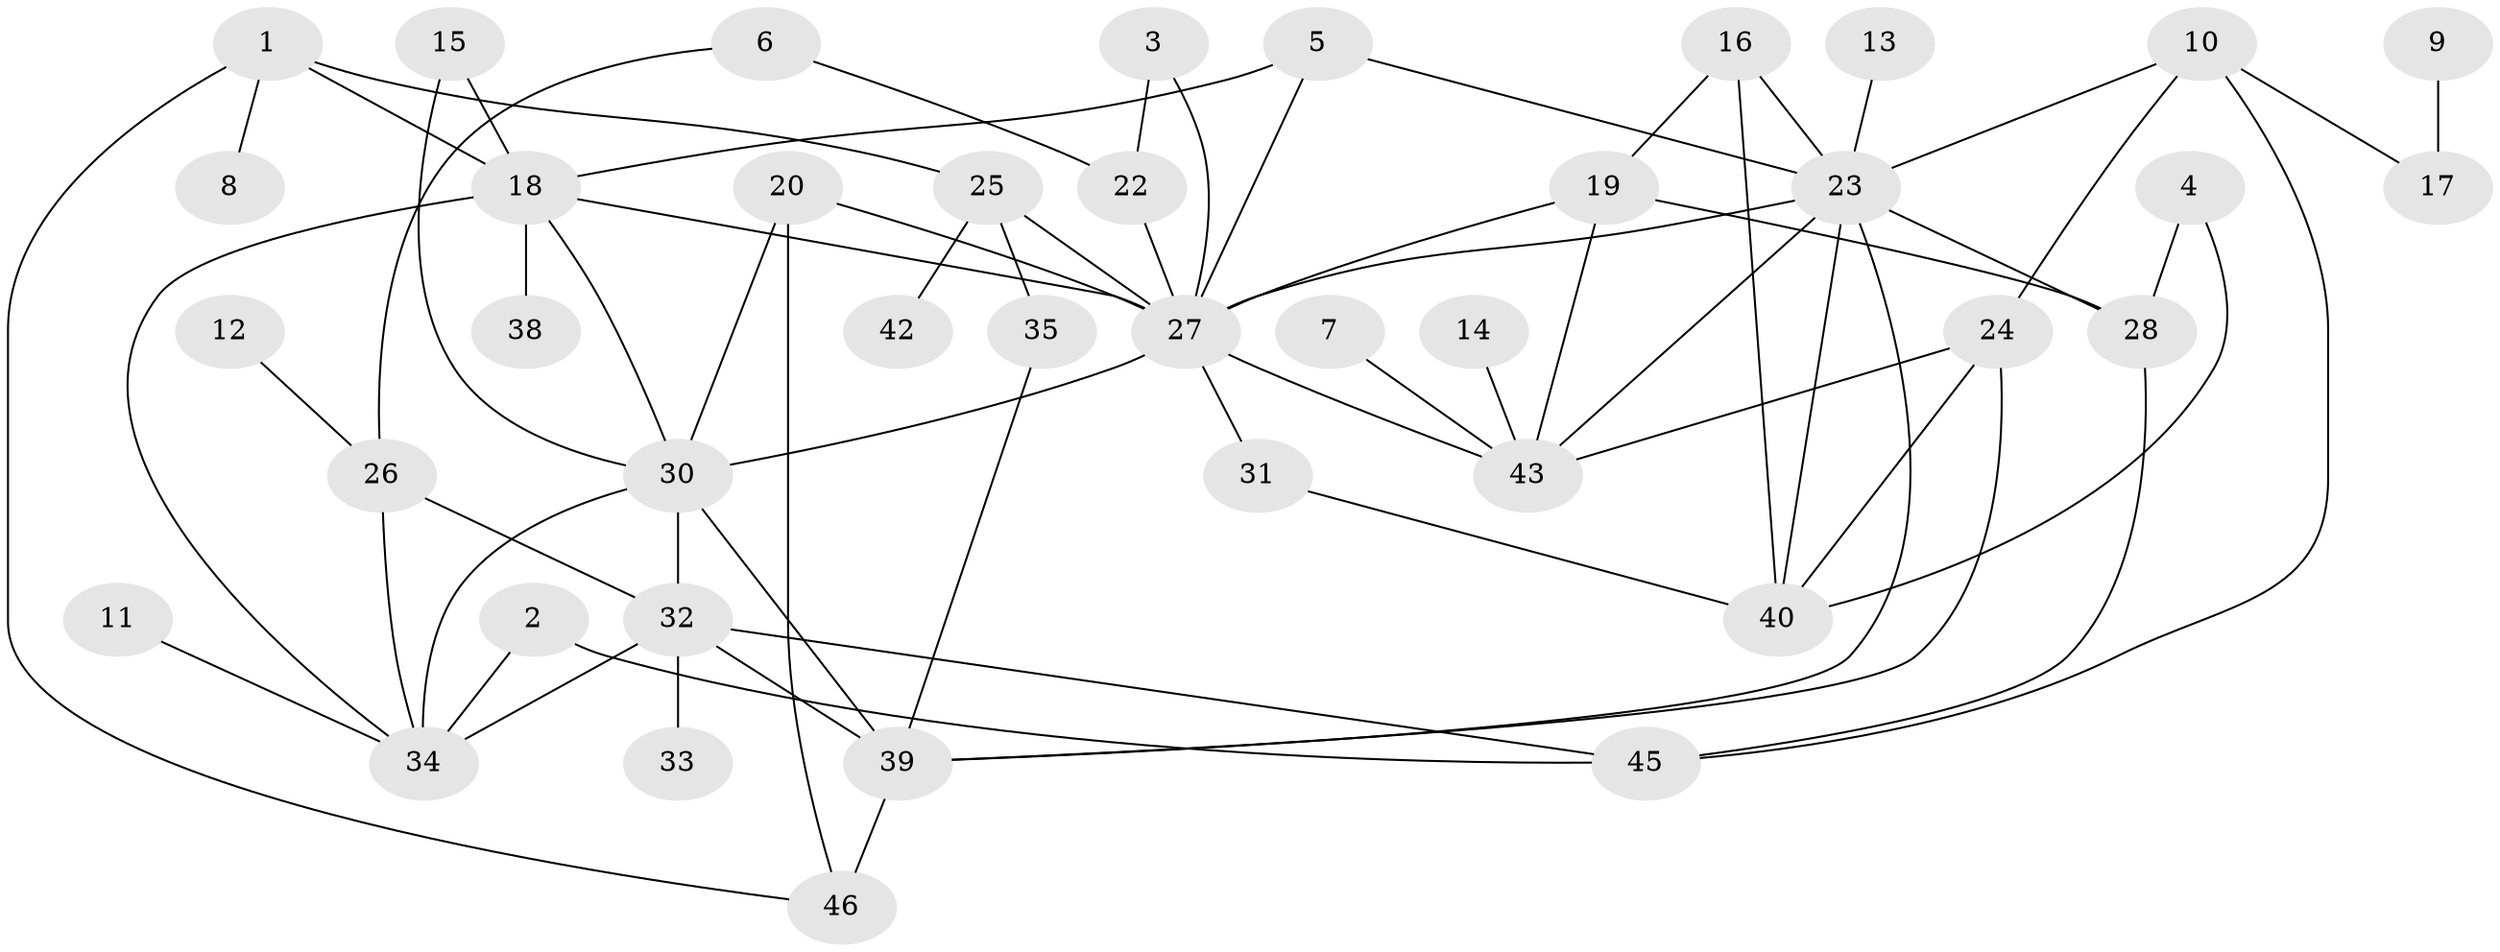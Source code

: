 // original degree distribution, {2: 0.2391304347826087, 4: 0.08695652173913043, 1: 0.20652173913043478, 3: 0.2717391304347826, 5: 0.08695652173913043, 7: 0.021739130434782608, 6: 0.021739130434782608, 8: 0.010869565217391304, 0: 0.05434782608695652}
// Generated by graph-tools (version 1.1) at 2025/49/03/09/25 03:49:11]
// undirected, 40 vertices, 68 edges
graph export_dot {
graph [start="1"]
  node [color=gray90,style=filled];
  1;
  2;
  3;
  4;
  5;
  6;
  7;
  8;
  9;
  10;
  11;
  12;
  13;
  14;
  15;
  16;
  17;
  18;
  19;
  20;
  22;
  23;
  24;
  25;
  26;
  27;
  28;
  30;
  31;
  32;
  33;
  34;
  35;
  38;
  39;
  40;
  42;
  43;
  45;
  46;
  1 -- 8 [weight=1.0];
  1 -- 18 [weight=1.0];
  1 -- 25 [weight=1.0];
  1 -- 46 [weight=1.0];
  2 -- 34 [weight=1.0];
  2 -- 45 [weight=1.0];
  3 -- 22 [weight=1.0];
  3 -- 27 [weight=1.0];
  4 -- 28 [weight=1.0];
  4 -- 40 [weight=1.0];
  5 -- 18 [weight=1.0];
  5 -- 23 [weight=1.0];
  5 -- 27 [weight=1.0];
  6 -- 22 [weight=1.0];
  6 -- 26 [weight=1.0];
  7 -- 43 [weight=1.0];
  9 -- 17 [weight=1.0];
  10 -- 17 [weight=1.0];
  10 -- 23 [weight=1.0];
  10 -- 24 [weight=1.0];
  10 -- 45 [weight=1.0];
  11 -- 34 [weight=1.0];
  12 -- 26 [weight=1.0];
  13 -- 23 [weight=1.0];
  14 -- 43 [weight=1.0];
  15 -- 18 [weight=1.0];
  15 -- 30 [weight=1.0];
  16 -- 19 [weight=1.0];
  16 -- 23 [weight=2.0];
  16 -- 40 [weight=1.0];
  18 -- 27 [weight=1.0];
  18 -- 30 [weight=1.0];
  18 -- 34 [weight=1.0];
  18 -- 38 [weight=1.0];
  19 -- 27 [weight=1.0];
  19 -- 28 [weight=1.0];
  19 -- 43 [weight=1.0];
  20 -- 27 [weight=1.0];
  20 -- 30 [weight=1.0];
  20 -- 46 [weight=1.0];
  22 -- 27 [weight=1.0];
  23 -- 27 [weight=1.0];
  23 -- 28 [weight=1.0];
  23 -- 39 [weight=1.0];
  23 -- 40 [weight=2.0];
  23 -- 43 [weight=1.0];
  24 -- 39 [weight=1.0];
  24 -- 40 [weight=1.0];
  24 -- 43 [weight=1.0];
  25 -- 27 [weight=2.0];
  25 -- 35 [weight=2.0];
  25 -- 42 [weight=1.0];
  26 -- 32 [weight=1.0];
  26 -- 34 [weight=1.0];
  27 -- 30 [weight=2.0];
  27 -- 31 [weight=1.0];
  27 -- 43 [weight=1.0];
  28 -- 45 [weight=1.0];
  30 -- 32 [weight=1.0];
  30 -- 34 [weight=2.0];
  30 -- 39 [weight=1.0];
  31 -- 40 [weight=1.0];
  32 -- 33 [weight=1.0];
  32 -- 34 [weight=1.0];
  32 -- 39 [weight=1.0];
  32 -- 45 [weight=1.0];
  35 -- 39 [weight=1.0];
  39 -- 46 [weight=2.0];
}
